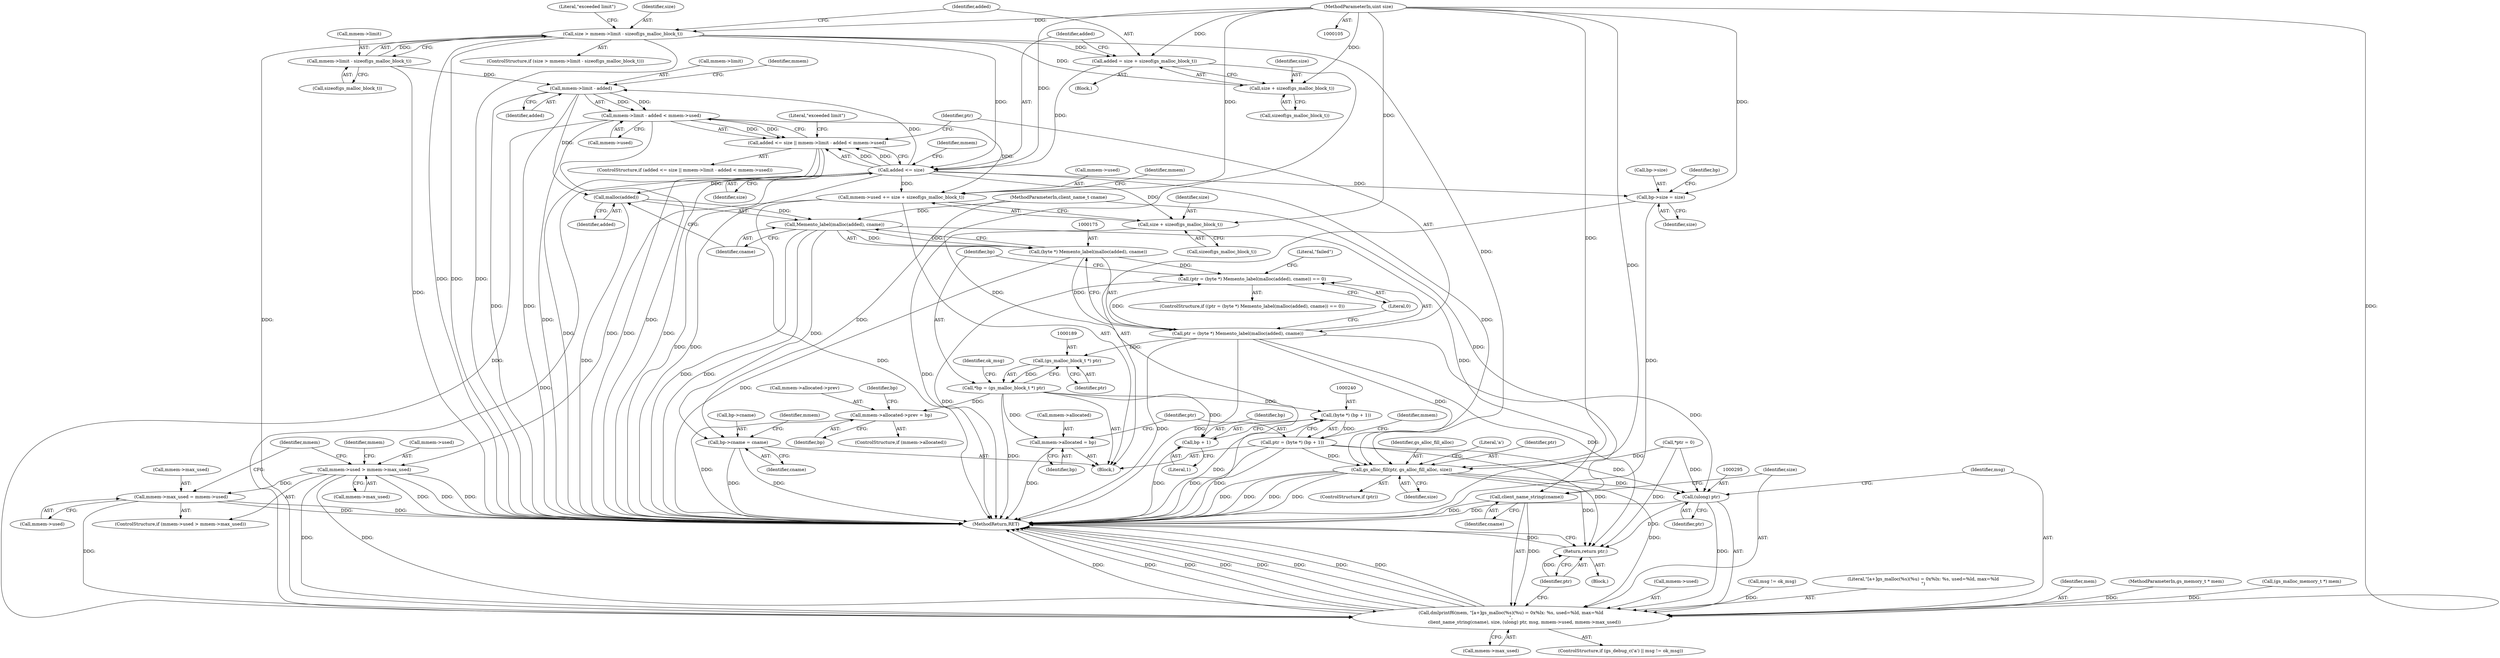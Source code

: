 digraph "0_moodle_0c0b0859ae1aba64861599f0e7f74f143f305932@API" {
"1000133" [label="(Call,size > mmem->limit - sizeof(gs_malloc_block_t))"];
"1000107" [label="(MethodParameterIn,uint size)"];
"1000135" [label="(Call,mmem->limit - sizeof(gs_malloc_block_t))"];
"1000147" [label="(Call,added = size + sizeof(gs_malloc_block_t))"];
"1000155" [label="(Call,added <= size)"];
"1000154" [label="(Call,added <= size || mmem->limit - added < mmem->used)"];
"1000159" [label="(Call,mmem->limit - added)"];
"1000158" [label="(Call,mmem->limit - added < mmem->used)"];
"1000244" [label="(Call,mmem->used += size + sizeof(gs_malloc_block_t))"];
"1000253" [label="(Call,mmem->used > mmem->max_used)"];
"1000260" [label="(Call,mmem->max_used = mmem->used)"];
"1000288" [label="(Call,dmlprintf6(mem, \"[a+]gs_malloc(%s)(%u) = 0x%lx: %s, used=%ld, max=%ld\n\",\n                   client_name_string(cname), size, (ulong) ptr, msg, mmem->used, mmem->max_used))"];
"1000177" [label="(Call,malloc(added))"];
"1000176" [label="(Call,Memento_label(malloc(added), cname))"];
"1000174" [label="(Call,(byte *) Memento_label(malloc(added), cname))"];
"1000171" [label="(Call,(ptr = (byte *) Memento_label(malloc(added), cname)) == 0)"];
"1000172" [label="(Call,ptr = (byte *) Memento_label(malloc(added), cname))"];
"1000188" [label="(Call,(gs_malloc_block_t *) ptr)"];
"1000186" [label="(Call,*bp = (gs_malloc_block_t *) ptr)"];
"1000197" [label="(Call,mmem->allocated->prev = bp)"];
"1000232" [label="(Call,mmem->allocated = bp)"];
"1000239" [label="(Call,(byte *) (bp + 1))"];
"1000237" [label="(Call,ptr = (byte *) (bp + 1))"];
"1000277" [label="(Call,gs_alloc_fill(ptr, gs_alloc_fill_alloc, size))"];
"1000294" [label="(Call,(ulong) ptr)"];
"1000304" [label="(Return,return ptr;)"];
"1000241" [label="(Call,bp + 1)"];
"1000227" [label="(Call,bp->cname = cname)"];
"1000291" [label="(Call,client_name_string(cname))"];
"1000216" [label="(Call,bp->size = size)"];
"1000248" [label="(Call,size + sizeof(gs_malloc_block_t))"];
"1000149" [label="(Call,size + sizeof(gs_malloc_block_t))"];
"1000227" [label="(Call,bp->cname = cname)"];
"1000133" [label="(Call,size > mmem->limit - sizeof(gs_malloc_block_t))"];
"1000177" [label="(Call,malloc(added))"];
"1000241" [label="(Call,bp + 1)"];
"1000275" [label="(ControlStructure,if (ptr))"];
"1000279" [label="(Identifier,gs_alloc_fill_alloc)"];
"1000277" [label="(Call,gs_alloc_fill(ptr, gs_alloc_fill_alloc, size))"];
"1000134" [label="(Identifier,size)"];
"1000252" [label="(ControlStructure,if (mmem->used > mmem->max_used))"];
"1000203" [label="(Identifier,bp)"];
"1000264" [label="(Call,mmem->used)"];
"1000257" [label="(Call,mmem->max_used)"];
"1000187" [label="(Identifier,bp)"];
"1000250" [label="(Call,sizeof(gs_malloc_block_t))"];
"1000233" [label="(Call,mmem->allocated)"];
"1000301" [label="(Call,mmem->max_used)"];
"1000135" [label="(Call,mmem->limit - sizeof(gs_malloc_block_t))"];
"1000139" [label="(Call,sizeof(gs_malloc_block_t))"];
"1000260" [label="(Call,mmem->max_used = mmem->used)"];
"1000298" [label="(Call,mmem->used)"];
"1000180" [label="(Literal,0)"];
"1000297" [label="(Identifier,msg)"];
"1000109" [label="(Block,)"];
"1000132" [label="(ControlStructure,if (size > mmem->limit - sizeof(gs_malloc_block_t)))"];
"1000188" [label="(Call,(gs_malloc_block_t *) ptr)"];
"1000172" [label="(Call,ptr = (byte *) Memento_label(malloc(added), cname))"];
"1000246" [label="(Identifier,mmem)"];
"1000179" [label="(Identifier,cname)"];
"1000165" [label="(Identifier,mmem)"];
"1000173" [label="(Identifier,ptr)"];
"1000168" [label="(Literal,\"exceeded limit\")"];
"1000253" [label="(Call,mmem->used > mmem->max_used)"];
"1000159" [label="(Call,mmem->limit - added)"];
"1000198" [label="(Call,mmem->allocated->prev)"];
"1000261" [label="(Call,mmem->max_used)"];
"1000217" [label="(Call,bp->size)"];
"1000157" [label="(Identifier,size)"];
"1000117" [label="(Call,*ptr = 0)"];
"1000107" [label="(MethodParameterIn,uint size)"];
"1000306" [label="(MethodReturn,RET)"];
"1000245" [label="(Call,mmem->used)"];
"1000284" [label="(Literal,'a')"];
"1000242" [label="(Identifier,bp)"];
"1000148" [label="(Identifier,added)"];
"1000228" [label="(Call,bp->cname)"];
"1000153" [label="(ControlStructure,if (added <= size || mmem->limit - added < mmem->used))"];
"1000232" [label="(Call,mmem->allocated = bp)"];
"1000154" [label="(Call,added <= size || mmem->limit - added < mmem->used)"];
"1000305" [label="(Identifier,ptr)"];
"1000216" [label="(Call,bp->size = size)"];
"1000151" [label="(Call,sizeof(gs_malloc_block_t))"];
"1000143" [label="(Literal,\"exceeded limit\")"];
"1000190" [label="(Identifier,ptr)"];
"1000161" [label="(Identifier,mmem)"];
"1000254" [label="(Call,mmem->used)"];
"1000285" [label="(Call,msg != ok_msg)"];
"1000291" [label="(Call,client_name_string(cname))"];
"1000186" [label="(Call,*bp = (gs_malloc_block_t *) ptr)"];
"1000184" [label="(Block,)"];
"1000155" [label="(Call,added <= size)"];
"1000292" [label="(Identifier,cname)"];
"1000269" [label="(Identifier,mmem)"];
"1000234" [label="(Identifier,mmem)"];
"1000108" [label="(MethodParameterIn,client_name_t cname)"];
"1000197" [label="(Call,mmem->allocated->prev = bp)"];
"1000248" [label="(Call,size + sizeof(gs_malloc_block_t))"];
"1000244" [label="(Call,mmem->used += size + sizeof(gs_malloc_block_t))"];
"1000176" [label="(Call,Memento_label(malloc(added), cname))"];
"1000170" [label="(ControlStructure,if ((ptr = (byte *) Memento_label(malloc(added), cname)) == 0))"];
"1000290" [label="(Literal,\"[a+]gs_malloc(%s)(%u) = 0x%lx: %s, used=%ld, max=%ld\n\")"];
"1000158" [label="(Call,mmem->limit - added < mmem->used)"];
"1000149" [label="(Call,size + sizeof(gs_malloc_block_t))"];
"1000163" [label="(Identifier,added)"];
"1000238" [label="(Identifier,ptr)"];
"1000293" [label="(Identifier,size)"];
"1000223" [label="(Identifier,bp)"];
"1000304" [label="(Return,return ptr;)"];
"1000147" [label="(Call,added = size + sizeof(gs_malloc_block_t))"];
"1000193" [label="(ControlStructure,if (mmem->allocated))"];
"1000262" [label="(Identifier,mmem)"];
"1000255" [label="(Identifier,mmem)"];
"1000294" [label="(Call,(ulong) ptr)"];
"1000288" [label="(Call,dmlprintf6(mem, \"[a+]gs_malloc(%s)(%u) = 0x%lx: %s, used=%ld, max=%ld\n\",\n                   client_name_string(cname), size, (ulong) ptr, msg, mmem->used, mmem->max_used))"];
"1000192" [label="(Identifier,ok_msg)"];
"1000289" [label="(Identifier,mem)"];
"1000156" [label="(Identifier,added)"];
"1000239" [label="(Call,(byte *) (bp + 1))"];
"1000280" [label="(Identifier,size)"];
"1000220" [label="(Identifier,size)"];
"1000150" [label="(Identifier,size)"];
"1000296" [label="(Identifier,ptr)"];
"1000164" [label="(Call,mmem->used)"];
"1000174" [label="(Call,(byte *) Memento_label(malloc(added), cname))"];
"1000182" [label="(Literal,\"failed\")"];
"1000145" [label="(Block,)"];
"1000171" [label="(Call,(ptr = (byte *) Memento_label(malloc(added), cname)) == 0)"];
"1000178" [label="(Identifier,added)"];
"1000281" [label="(ControlStructure,if (gs_debug_c('a') || msg != ok_msg))"];
"1000236" [label="(Identifier,bp)"];
"1000249" [label="(Identifier,size)"];
"1000106" [label="(MethodParameterIn,gs_memory_t * mem)"];
"1000231" [label="(Identifier,cname)"];
"1000237" [label="(Call,ptr = (byte *) (bp + 1))"];
"1000206" [label="(Identifier,bp)"];
"1000113" [label="(Call,(gs_malloc_memory_t *) mem)"];
"1000243" [label="(Literal,1)"];
"1000278" [label="(Identifier,ptr)"];
"1000160" [label="(Call,mmem->limit)"];
"1000136" [label="(Call,mmem->limit)"];
"1000133" -> "1000132"  [label="AST: "];
"1000133" -> "1000135"  [label="CFG: "];
"1000134" -> "1000133"  [label="AST: "];
"1000135" -> "1000133"  [label="AST: "];
"1000143" -> "1000133"  [label="CFG: "];
"1000148" -> "1000133"  [label="CFG: "];
"1000133" -> "1000306"  [label="DDG: "];
"1000133" -> "1000306"  [label="DDG: "];
"1000133" -> "1000306"  [label="DDG: "];
"1000107" -> "1000133"  [label="DDG: "];
"1000135" -> "1000133"  [label="DDG: "];
"1000133" -> "1000147"  [label="DDG: "];
"1000133" -> "1000149"  [label="DDG: "];
"1000133" -> "1000155"  [label="DDG: "];
"1000133" -> "1000277"  [label="DDG: "];
"1000133" -> "1000288"  [label="DDG: "];
"1000107" -> "1000105"  [label="AST: "];
"1000107" -> "1000306"  [label="DDG: "];
"1000107" -> "1000147"  [label="DDG: "];
"1000107" -> "1000149"  [label="DDG: "];
"1000107" -> "1000155"  [label="DDG: "];
"1000107" -> "1000216"  [label="DDG: "];
"1000107" -> "1000244"  [label="DDG: "];
"1000107" -> "1000248"  [label="DDG: "];
"1000107" -> "1000277"  [label="DDG: "];
"1000107" -> "1000288"  [label="DDG: "];
"1000135" -> "1000139"  [label="CFG: "];
"1000136" -> "1000135"  [label="AST: "];
"1000139" -> "1000135"  [label="AST: "];
"1000135" -> "1000306"  [label="DDG: "];
"1000135" -> "1000159"  [label="DDG: "];
"1000147" -> "1000145"  [label="AST: "];
"1000147" -> "1000149"  [label="CFG: "];
"1000148" -> "1000147"  [label="AST: "];
"1000149" -> "1000147"  [label="AST: "];
"1000156" -> "1000147"  [label="CFG: "];
"1000147" -> "1000306"  [label="DDG: "];
"1000147" -> "1000155"  [label="DDG: "];
"1000155" -> "1000154"  [label="AST: "];
"1000155" -> "1000157"  [label="CFG: "];
"1000156" -> "1000155"  [label="AST: "];
"1000157" -> "1000155"  [label="AST: "];
"1000161" -> "1000155"  [label="CFG: "];
"1000154" -> "1000155"  [label="CFG: "];
"1000155" -> "1000306"  [label="DDG: "];
"1000155" -> "1000306"  [label="DDG: "];
"1000155" -> "1000154"  [label="DDG: "];
"1000155" -> "1000154"  [label="DDG: "];
"1000155" -> "1000159"  [label="DDG: "];
"1000155" -> "1000177"  [label="DDG: "];
"1000155" -> "1000216"  [label="DDG: "];
"1000155" -> "1000244"  [label="DDG: "];
"1000155" -> "1000248"  [label="DDG: "];
"1000155" -> "1000277"  [label="DDG: "];
"1000155" -> "1000288"  [label="DDG: "];
"1000154" -> "1000153"  [label="AST: "];
"1000154" -> "1000158"  [label="CFG: "];
"1000158" -> "1000154"  [label="AST: "];
"1000168" -> "1000154"  [label="CFG: "];
"1000173" -> "1000154"  [label="CFG: "];
"1000154" -> "1000306"  [label="DDG: "];
"1000154" -> "1000306"  [label="DDG: "];
"1000154" -> "1000306"  [label="DDG: "];
"1000158" -> "1000154"  [label="DDG: "];
"1000158" -> "1000154"  [label="DDG: "];
"1000159" -> "1000158"  [label="AST: "];
"1000159" -> "1000163"  [label="CFG: "];
"1000160" -> "1000159"  [label="AST: "];
"1000163" -> "1000159"  [label="AST: "];
"1000165" -> "1000159"  [label="CFG: "];
"1000159" -> "1000306"  [label="DDG: "];
"1000159" -> "1000306"  [label="DDG: "];
"1000159" -> "1000158"  [label="DDG: "];
"1000159" -> "1000158"  [label="DDG: "];
"1000159" -> "1000177"  [label="DDG: "];
"1000158" -> "1000164"  [label="CFG: "];
"1000164" -> "1000158"  [label="AST: "];
"1000158" -> "1000306"  [label="DDG: "];
"1000158" -> "1000306"  [label="DDG: "];
"1000158" -> "1000244"  [label="DDG: "];
"1000158" -> "1000288"  [label="DDG: "];
"1000244" -> "1000184"  [label="AST: "];
"1000244" -> "1000248"  [label="CFG: "];
"1000245" -> "1000244"  [label="AST: "];
"1000248" -> "1000244"  [label="AST: "];
"1000255" -> "1000244"  [label="CFG: "];
"1000244" -> "1000306"  [label="DDG: "];
"1000244" -> "1000253"  [label="DDG: "];
"1000253" -> "1000252"  [label="AST: "];
"1000253" -> "1000257"  [label="CFG: "];
"1000254" -> "1000253"  [label="AST: "];
"1000257" -> "1000253"  [label="AST: "];
"1000262" -> "1000253"  [label="CFG: "];
"1000269" -> "1000253"  [label="CFG: "];
"1000253" -> "1000306"  [label="DDG: "];
"1000253" -> "1000306"  [label="DDG: "];
"1000253" -> "1000306"  [label="DDG: "];
"1000253" -> "1000260"  [label="DDG: "];
"1000253" -> "1000288"  [label="DDG: "];
"1000253" -> "1000288"  [label="DDG: "];
"1000260" -> "1000252"  [label="AST: "];
"1000260" -> "1000264"  [label="CFG: "];
"1000261" -> "1000260"  [label="AST: "];
"1000264" -> "1000260"  [label="AST: "];
"1000269" -> "1000260"  [label="CFG: "];
"1000260" -> "1000306"  [label="DDG: "];
"1000260" -> "1000306"  [label="DDG: "];
"1000260" -> "1000288"  [label="DDG: "];
"1000288" -> "1000281"  [label="AST: "];
"1000288" -> "1000301"  [label="CFG: "];
"1000289" -> "1000288"  [label="AST: "];
"1000290" -> "1000288"  [label="AST: "];
"1000291" -> "1000288"  [label="AST: "];
"1000293" -> "1000288"  [label="AST: "];
"1000294" -> "1000288"  [label="AST: "];
"1000297" -> "1000288"  [label="AST: "];
"1000298" -> "1000288"  [label="AST: "];
"1000301" -> "1000288"  [label="AST: "];
"1000305" -> "1000288"  [label="CFG: "];
"1000288" -> "1000306"  [label="DDG: "];
"1000288" -> "1000306"  [label="DDG: "];
"1000288" -> "1000306"  [label="DDG: "];
"1000288" -> "1000306"  [label="DDG: "];
"1000288" -> "1000306"  [label="DDG: "];
"1000288" -> "1000306"  [label="DDG: "];
"1000288" -> "1000306"  [label="DDG: "];
"1000288" -> "1000306"  [label="DDG: "];
"1000113" -> "1000288"  [label="DDG: "];
"1000106" -> "1000288"  [label="DDG: "];
"1000291" -> "1000288"  [label="DDG: "];
"1000277" -> "1000288"  [label="DDG: "];
"1000294" -> "1000288"  [label="DDG: "];
"1000285" -> "1000288"  [label="DDG: "];
"1000177" -> "1000176"  [label="AST: "];
"1000177" -> "1000178"  [label="CFG: "];
"1000178" -> "1000177"  [label="AST: "];
"1000179" -> "1000177"  [label="CFG: "];
"1000177" -> "1000306"  [label="DDG: "];
"1000177" -> "1000176"  [label="DDG: "];
"1000176" -> "1000174"  [label="AST: "];
"1000176" -> "1000179"  [label="CFG: "];
"1000179" -> "1000176"  [label="AST: "];
"1000174" -> "1000176"  [label="CFG: "];
"1000176" -> "1000306"  [label="DDG: "];
"1000176" -> "1000306"  [label="DDG: "];
"1000176" -> "1000174"  [label="DDG: "];
"1000176" -> "1000174"  [label="DDG: "];
"1000108" -> "1000176"  [label="DDG: "];
"1000176" -> "1000227"  [label="DDG: "];
"1000176" -> "1000291"  [label="DDG: "];
"1000174" -> "1000172"  [label="AST: "];
"1000175" -> "1000174"  [label="AST: "];
"1000172" -> "1000174"  [label="CFG: "];
"1000174" -> "1000306"  [label="DDG: "];
"1000174" -> "1000171"  [label="DDG: "];
"1000174" -> "1000172"  [label="DDG: "];
"1000171" -> "1000170"  [label="AST: "];
"1000171" -> "1000180"  [label="CFG: "];
"1000172" -> "1000171"  [label="AST: "];
"1000180" -> "1000171"  [label="AST: "];
"1000182" -> "1000171"  [label="CFG: "];
"1000187" -> "1000171"  [label="CFG: "];
"1000171" -> "1000306"  [label="DDG: "];
"1000172" -> "1000171"  [label="DDG: "];
"1000173" -> "1000172"  [label="AST: "];
"1000180" -> "1000172"  [label="CFG: "];
"1000172" -> "1000306"  [label="DDG: "];
"1000172" -> "1000306"  [label="DDG: "];
"1000172" -> "1000188"  [label="DDG: "];
"1000172" -> "1000277"  [label="DDG: "];
"1000172" -> "1000294"  [label="DDG: "];
"1000172" -> "1000304"  [label="DDG: "];
"1000188" -> "1000186"  [label="AST: "];
"1000188" -> "1000190"  [label="CFG: "];
"1000189" -> "1000188"  [label="AST: "];
"1000190" -> "1000188"  [label="AST: "];
"1000186" -> "1000188"  [label="CFG: "];
"1000188" -> "1000186"  [label="DDG: "];
"1000186" -> "1000184"  [label="AST: "];
"1000187" -> "1000186"  [label="AST: "];
"1000192" -> "1000186"  [label="CFG: "];
"1000186" -> "1000306"  [label="DDG: "];
"1000186" -> "1000197"  [label="DDG: "];
"1000186" -> "1000232"  [label="DDG: "];
"1000186" -> "1000239"  [label="DDG: "];
"1000186" -> "1000241"  [label="DDG: "];
"1000197" -> "1000193"  [label="AST: "];
"1000197" -> "1000203"  [label="CFG: "];
"1000198" -> "1000197"  [label="AST: "];
"1000203" -> "1000197"  [label="AST: "];
"1000206" -> "1000197"  [label="CFG: "];
"1000197" -> "1000306"  [label="DDG: "];
"1000232" -> "1000184"  [label="AST: "];
"1000232" -> "1000236"  [label="CFG: "];
"1000233" -> "1000232"  [label="AST: "];
"1000236" -> "1000232"  [label="AST: "];
"1000238" -> "1000232"  [label="CFG: "];
"1000232" -> "1000306"  [label="DDG: "];
"1000239" -> "1000237"  [label="AST: "];
"1000239" -> "1000241"  [label="CFG: "];
"1000240" -> "1000239"  [label="AST: "];
"1000241" -> "1000239"  [label="AST: "];
"1000237" -> "1000239"  [label="CFG: "];
"1000239" -> "1000306"  [label="DDG: "];
"1000239" -> "1000237"  [label="DDG: "];
"1000237" -> "1000184"  [label="AST: "];
"1000238" -> "1000237"  [label="AST: "];
"1000246" -> "1000237"  [label="CFG: "];
"1000237" -> "1000306"  [label="DDG: "];
"1000237" -> "1000306"  [label="DDG: "];
"1000237" -> "1000277"  [label="DDG: "];
"1000237" -> "1000294"  [label="DDG: "];
"1000237" -> "1000304"  [label="DDG: "];
"1000277" -> "1000275"  [label="AST: "];
"1000277" -> "1000280"  [label="CFG: "];
"1000278" -> "1000277"  [label="AST: "];
"1000279" -> "1000277"  [label="AST: "];
"1000280" -> "1000277"  [label="AST: "];
"1000284" -> "1000277"  [label="CFG: "];
"1000277" -> "1000306"  [label="DDG: "];
"1000277" -> "1000306"  [label="DDG: "];
"1000277" -> "1000306"  [label="DDG: "];
"1000277" -> "1000306"  [label="DDG: "];
"1000117" -> "1000277"  [label="DDG: "];
"1000277" -> "1000294"  [label="DDG: "];
"1000277" -> "1000304"  [label="DDG: "];
"1000294" -> "1000296"  [label="CFG: "];
"1000295" -> "1000294"  [label="AST: "];
"1000296" -> "1000294"  [label="AST: "];
"1000297" -> "1000294"  [label="CFG: "];
"1000294" -> "1000306"  [label="DDG: "];
"1000117" -> "1000294"  [label="DDG: "];
"1000294" -> "1000304"  [label="DDG: "];
"1000304" -> "1000109"  [label="AST: "];
"1000304" -> "1000305"  [label="CFG: "];
"1000305" -> "1000304"  [label="AST: "];
"1000306" -> "1000304"  [label="CFG: "];
"1000304" -> "1000306"  [label="DDG: "];
"1000305" -> "1000304"  [label="DDG: "];
"1000117" -> "1000304"  [label="DDG: "];
"1000241" -> "1000243"  [label="CFG: "];
"1000242" -> "1000241"  [label="AST: "];
"1000243" -> "1000241"  [label="AST: "];
"1000241" -> "1000306"  [label="DDG: "];
"1000227" -> "1000184"  [label="AST: "];
"1000227" -> "1000231"  [label="CFG: "];
"1000228" -> "1000227"  [label="AST: "];
"1000231" -> "1000227"  [label="AST: "];
"1000234" -> "1000227"  [label="CFG: "];
"1000227" -> "1000306"  [label="DDG: "];
"1000227" -> "1000306"  [label="DDG: "];
"1000108" -> "1000227"  [label="DDG: "];
"1000291" -> "1000292"  [label="CFG: "];
"1000292" -> "1000291"  [label="AST: "];
"1000293" -> "1000291"  [label="CFG: "];
"1000291" -> "1000306"  [label="DDG: "];
"1000108" -> "1000291"  [label="DDG: "];
"1000216" -> "1000184"  [label="AST: "];
"1000216" -> "1000220"  [label="CFG: "];
"1000217" -> "1000216"  [label="AST: "];
"1000220" -> "1000216"  [label="AST: "];
"1000223" -> "1000216"  [label="CFG: "];
"1000216" -> "1000306"  [label="DDG: "];
"1000248" -> "1000250"  [label="CFG: "];
"1000249" -> "1000248"  [label="AST: "];
"1000250" -> "1000248"  [label="AST: "];
"1000248" -> "1000306"  [label="DDG: "];
"1000149" -> "1000151"  [label="CFG: "];
"1000150" -> "1000149"  [label="AST: "];
"1000151" -> "1000149"  [label="AST: "];
}
